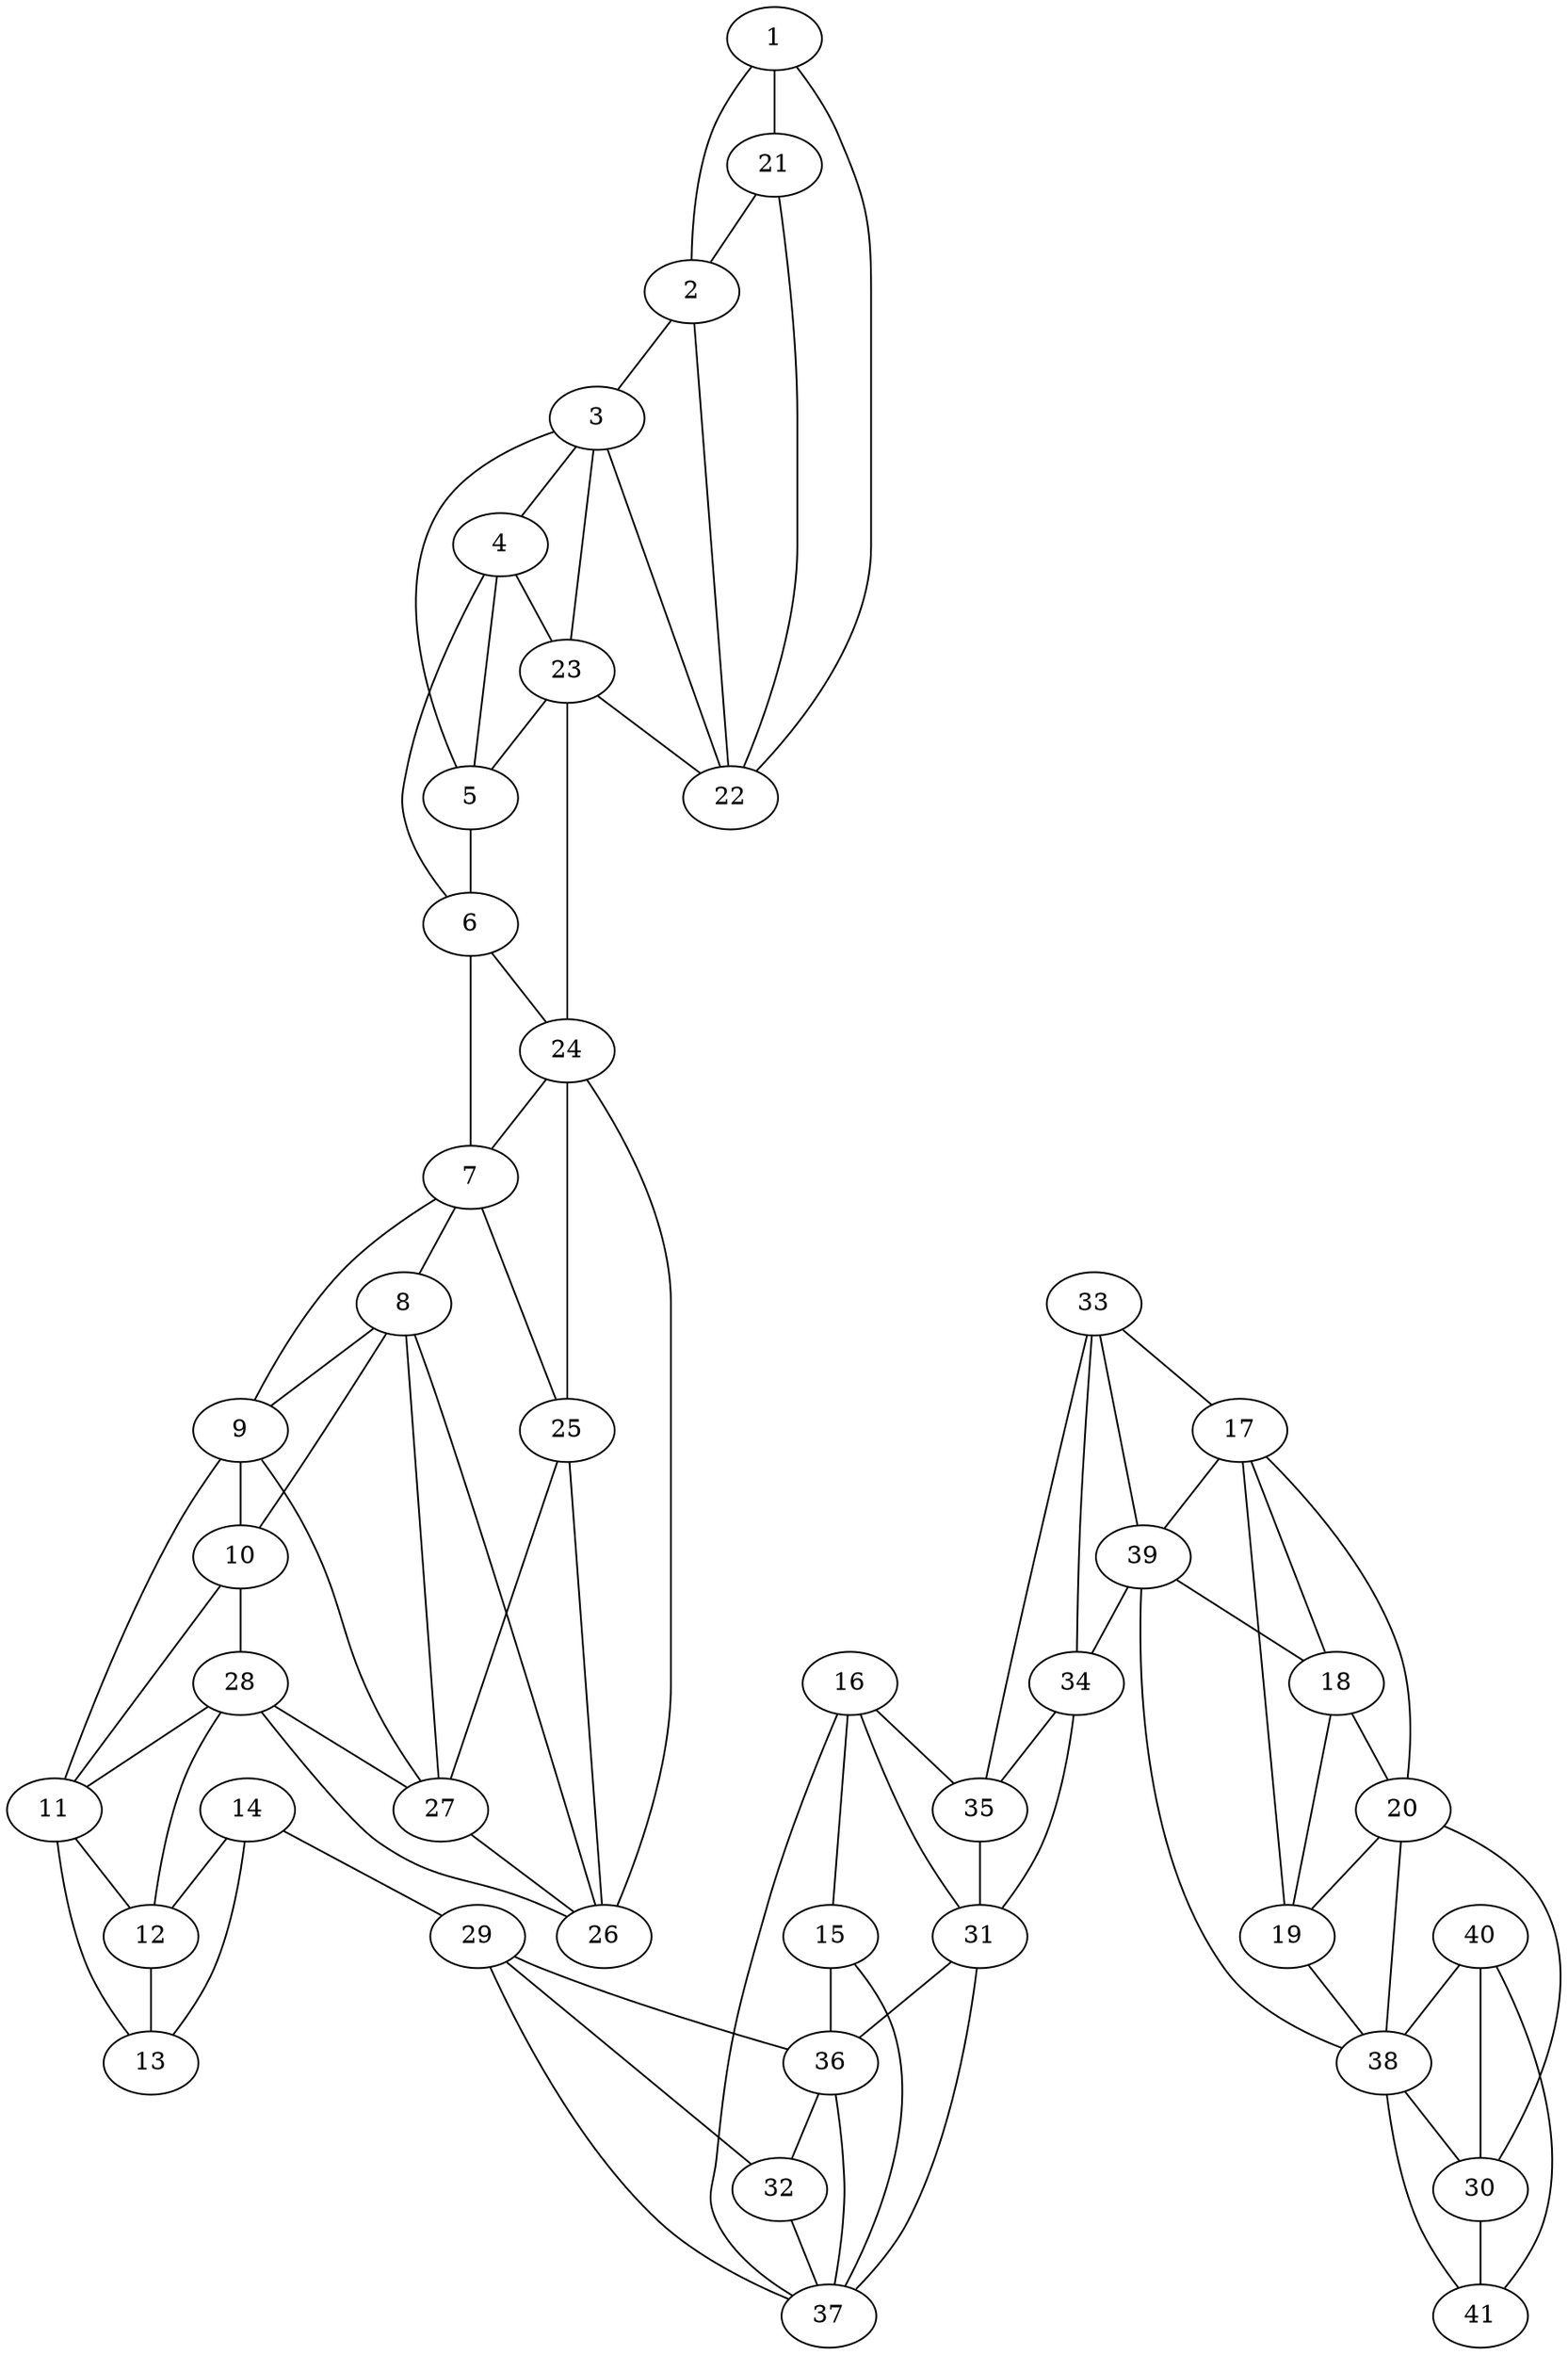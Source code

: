 graph pdb1qru {
	1	 [aaLength=11,
		sequence=FIRQIIDEDLA,
		type=0];
	2	 [aaLength=16,
		sequence=IGHAKSICLNFGIAQD,
		type=0];
	1 -- 2	 [distance0="34.85423",
		frequency=1,
		type0=1];
	21	 [aaLength=4,
		sequence=HTRF,
		type=1];
	1 -- 21	 [distance0="48.76356",
		frequency=1,
		type0=2];
	22	 [aaLength=4,
		sequence=QCNL,
		type=1];
	1 -- 22	 [distance0="67.48248",
		frequency=1,
		type0=3];
	3	 [aaLength=13,
		sequence=IEYVESIKNDVEW,
		type=0];
	2 -- 3	 [distance0="36.76655",
		frequency=1,
		type0=2];
	4	 [aaLength=17,
		sequence=SSDYFDQLHAYAIELIN,
		type=0];
	3 -- 4	 [distance0="36.23657",
		distance1="11.0",
		frequency=2,
		type0=1,
		type1=4];
	3 -- 22	 [distance0="54.34272",
		frequency=1,
		type0=3];
	5	 [aaLength=8,
		sequence=PEQTREYR,
		type=0];
	4 -- 5	 [distance0="27.26556",
		frequency=1,
		type0=1];
	6	 [aaLength=12,
		sequence=VEENLALFEKMR,
		type=0];
	4 -- 6	 [distance0="52.72854",
		frequency=1,
		type0=3];
	23	 [aaLength=4,
		sequence=AYVD,
		type=1];
	4 -- 23	 [distance0="3.0",
		frequency=1,
		type0=4];
	5 -- 3	 [distance0="58.32112",
		frequency=1,
		type0=3];
	5 -- 6	 [distance0="26.46417",
		distance1="16.0",
		frequency=2,
		type0=1,
		type1=4];
	7	 [aaLength=3,
		sequence=IVM,
		type=0];
	6 -- 7	 [distance0="39.57077",
		frequency=1,
		type0=2];
	24	 [aaLength=4,
		sequence=CLRA,
		type=1];
	6 -- 24	 [distance0="9.0",
		frequency=1,
		type0=4];
	8	 [aaLength=12,
		sequence=YDFTHCISDALE,
		type=0];
	7 -- 8	 [distance0="28.30419",
		frequency=1,
		type0=1];
	9	 [aaLength=3,
		sequence=LEF,
		type=0];
	7 -- 9	 [distance0="49.39465",
		frequency=1,
		type0=3];
	25	 [aaLength=3,
		sequence=YRI,
		type=1];
	7 -- 25	 [distance0="5.0",
		frequency=1,
		type0=4];
	8 -- 9	 [distance0="21.58803",
		frequency=1,
		type0=1];
	10	 [aaLength=11,
		sequence=NRRLYDWVLDN,
		type=0];
	8 -- 10	 [distance0="25.78628",
		frequency=1,
		type0=2];
	27	 [aaLength=5,
		sequence=HSLCT,
		type=1];
	8 -- 27	 [distance0="3.0",
		frequency=1,
		type0=4];
	11	 [aaLength=9,
		sequence=KRKLNLLVT,
		type=0];
	9 -- 11	 [distance0="44.27964",
		frequency=1,
		type0=3];
	9 -- 10	 [distance0="13.98397",
		distance1="2.0",
		frequency=2,
		type0=1,
		type1=4];
	10 -- 11	 [distance0="47.05023",
		frequency=1,
		type0=3];
	28	 [aaLength=5,
		sequence=RQYEF,
		type=1];
	10 -- 28	 [distance0="7.0",
		frequency=1,
		type0=4];
	13	 [aaLength=11,
		sequence=AASIREFCKRI,
		type=0];
	11 -- 13	 [distance0="42.03993",
		frequency=1,
		type0=2];
	12	 [aaLength=7,
		sequence=ISGLRRR,
		type=0];
	11 -- 12	 [distance0="27.57646",
		distance1="14.0",
		frequency=2,
		type0=1,
		type1=4];
	12 -- 13	 [distance0="17.2229",
		distance1="3.0",
		frequency=2,
		type0=1,
		type1=4];
	14	 [aaLength=15,
		sequence=MASLESCIREDLNEN,
		type=0];
	14 -- 13	 [distance0="22.68143",
		frequency=1,
		type0=1];
	14 -- 12	 [distance0="32.69944",
		frequency=1,
		type0=2];
	29	 [aaLength=3,
		sequence=PRA,
		type=1];
	14 -- 29	 [distance0="36.65209",
		distance1="1.0",
		frequency=2,
		type0=3,
		type1=4];
	15	 [aaLength=3,
		sequence=PEM,
		type=0];
	36	 [aaLength=5,
		sequence=MVTMP,
		type=1];
	15 -- 36	 [distance0="24.77452",
		frequency=1,
		type0=3];
	37	 [aaLength=5,
		sequence=SRQVP,
		type=1];
	15 -- 37	 [distance0="23.01689",
		distance1="1.0",
		frequency=2,
		type0=1,
		type1=4];
	16	 [aaLength=3,
		sequence=RAD,
		type=0];
	16 -- 15	 [distance0="24.07747",
		frequency=1,
		type0=1];
	31	 [aaLength=5,
		sequence=EIWID,
		type=1];
	16 -- 31	 [distance0="39.42206",
		frequency=1,
		type0=2];
	35	 [aaLength=3,
		sequence=EVR,
		type=1];
	16 -- 35	 [distance0="16.0",
		frequency=1,
		type0=4];
	16 -- 37	 [distance0="41.208",
		frequency=1,
		type0=3];
	17	 [aaLength=3,
		sequence=AAH,
		type=0];
	18	 [aaLength=3,
		sequence=PGA,
		type=0];
	17 -- 18	 [distance0="48.74016",
		frequency=1,
		type0=3];
	19	 [aaLength=4,
		sequence=FLSV,
		type=0];
	17 -- 19	 [distance0="47.1824",
		frequency=1,
		type0=2];
	20	 [aaLength=5,
		sequence=PSLKD,
		type=0];
	17 -- 20	 [distance0="46.37772",
		frequency=1,
		type0=1];
	39	 [aaLength=9,
		sequence=ALPVEIRLY,
		type=1];
	17 -- 39	 [distance0="0.0",
		frequency=1,
		type0=5];
	18 -- 19	 [distance0="11.38781",
		distance1="3.0",
		frequency=2,
		type0=1,
		type1=4];
	18 -- 20	 [distance0="38.76578",
		frequency=1,
		type0=2];
	38	 [aaLength=9,
		sequence=LVIKQGFAE,
		type=1];
	19 -- 38	 [distance0="5.0",
		frequency=1,
		type0=4];
	20 -- 19	 [distance0="32.35174",
		frequency=1,
		type0=1];
	30	 [aaLength=3,
		sequence=FQF,
		type=1];
	20 -- 30	 [distance0="6.0",
		frequency=1,
		type0=4];
	20 -- 38	 [distance0="42.55651",
		frequency=1,
		type0=3];
	21 -- 2	 [distance0="43.29101",
		distance1="9.0",
		frequency=2,
		type0=2,
		type1=4];
	21 -- 22	 [distance0="32.0",
		frequency=1,
		type0=1];
	22 -- 2	 [distance0="45.4545",
		frequency=1,
		type0=2];
	23 -- 3	 [distance0="68.29444",
		frequency=1,
		type0=3];
	23 -- 5	 [distance0="3.0",
		frequency=1,
		type0=4];
	23 -- 22	 [distance0="59.0",
		frequency=1,
		type0=2];
	23 -- 24	 [distance0="52.0",
		frequency=1,
		type0=1];
	24 -- 7	 [distance0="8.0",
		frequency=1,
		type0=4];
	24 -- 25	 [distance0="20.0",
		frequency=1,
		type0=1];
	26	 [aaLength=3,
		sequence=IYP,
		type=1];
	24 -- 26	 [distance0="36.0",
		frequency=1,
		type0=2];
	25 -- 26	 [distance0="16.0",
		distance1="13.0",
		frequency=2,
		type0=1,
		type1=4];
	25 -- 27	 [distance0="35.0",
		frequency=1,
		type0=3];
	26 -- 8	 [distance0="1.0",
		frequency=1,
		type0=4];
	27 -- 9	 [distance0="0.0",
		frequency=1,
		type0=5];
	27 -- 26	 [distance0="19.0",
		frequency=1,
		type0=1];
	28 -- 11	 [distance0="11.0",
		frequency=1,
		type0=4];
	28 -- 12	 [distance0="58.32658",
		frequency=1,
		type0=3];
	28 -- 26	 [distance0="47.0",
		frequency=1,
		type0=2];
	28 -- 27	 [distance0="28.0",
		frequency=1,
		type0=1];
	32	 [aaLength=6,
		sequence=PVKLVI,
		type=1];
	29 -- 32	 [distance0="8.0",
		distance1="5.0",
		frequency=2,
		type0=1,
		type1=4];
	29 -- 36	 [distance0="22.0",
		frequency=1,
		type0=2];
	29 -- 37	 [distance0="36.0",
		frequency=1,
		type0=3];
	41	 [aaLength=5,
		sequence=GYFCL,
		type=1];
	30 -- 41	 [distance0="6.0",
		distance1="3.0",
		frequency=2,
		type0=1,
		type1=4];
	31 -- 36	 [distance0="22.0",
		frequency=1,
		type0=2];
	31 -- 37	 [distance0="8.0",
		frequency=1,
		type0=1];
	32 -- 37	 [distance0="28.0",
		frequency=1,
		type0=3];
	33	 [aaLength=6,
		sequence=TIFCTY,
		type=1];
	33 -- 17	 [distance0="23.0",
		frequency=1,
		type0=4];
	34	 [aaLength=8,
		sequence=VIKAERVE,
		type=1];
	33 -- 34	 [distance0="16.0",
		frequency=1,
		type0=1];
	33 -- 35	 [distance0="24.0",
		frequency=1,
		type0=2];
	34 -- 31	 [distance0="32.0",
		frequency=1,
		type0=3];
	34 -- 35	 [distance0="8.0",
		frequency=1,
		type0=1];
	35 -- 31	 [distance0="24.0",
		frequency=1,
		type0=2];
	36 -- 32	 [distance0="14.0",
		frequency=1,
		type0=1];
	36 -- 37	 [distance0="14.0",
		frequency=1,
		type0=2];
	38 -- 30	 [distance0="20.0",
		frequency=1,
		type0=1];
	38 -- 41	 [distance0="26.0",
		frequency=1,
		type0=2];
	39 -- 18	 [distance0="8.0",
		frequency=1,
		type0=4];
	39 -- 33	 [distance0="32.0",
		frequency=1,
		type0=1];
	39 -- 34	 [distance0="48.0",
		frequency=1,
		type0=3];
	39 -- 38	 [distance0="32.0",
		frequency=1,
		type0=2];
	40	 [aaLength=8,
		sequence=PVFNRTVG,
		type=1];
	40 -- 30	 [distance0="20.0",
		frequency=1,
		type0=2];
	40 -- 38	 [distance0="40.0",
		frequency=1,
		type0=3];
	40 -- 41	 [distance0="14.0",
		frequency=1,
		type0=1];
}
